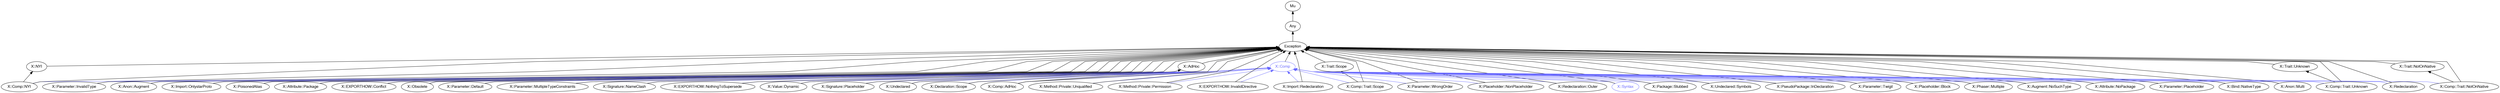 digraph "perl6-type-graph" {
    rankdir=BT;
    splines=polyline;
    overlap=false; 
    // Types
    "X::Comp" [color="#6666FF", fontcolor="#6666FF", href="/type/X::Comp", fontname="FreeSans"];
    "Mu" [color="#000000", fontcolor="#000000", href="/type/Mu", fontname="FreeSans"];
    "Any" [color="#000000", fontcolor="#000000", href="/type/Any", fontname="FreeSans"];
    "Exception" [color="#000000", fontcolor="#000000", href="/type/Exception", fontname="FreeSans"];
    "X::NYI" [color="#000000", fontcolor="#000000", href="/type/X::NYI", fontname="FreeSans"];
    "X::Comp::NYI" [color="#000000", fontcolor="#000000", href="/type/X::Comp::NYI", fontname="FreeSans"];
    "X::Parameter::InvalidType" [color="#000000", fontcolor="#000000", href="/type/X::Parameter::InvalidType", fontname="FreeSans"];
    "X::Anon::Augment" [color="#000000", fontcolor="#000000", href="/type/X::Anon::Augment", fontname="FreeSans"];
    "X::Import::OnlystarProto" [color="#000000", fontcolor="#000000", href="/type/X::Import::OnlystarProto", fontname="FreeSans"];
    "X::PoisonedAlias" [color="#000000", fontcolor="#000000", href="/type/X::PoisonedAlias", fontname="FreeSans"];
    "X::Attribute::Package" [color="#000000", fontcolor="#000000", href="/type/X::Attribute::Package", fontname="FreeSans"];
    "X::EXPORTHOW::Conflict" [color="#000000", fontcolor="#000000", href="/type/X::EXPORTHOW::Conflict", fontname="FreeSans"];
    "X::Obsolete" [color="#000000", fontcolor="#000000", href="/type/X::Obsolete", fontname="FreeSans"];
    "X::Parameter::Default" [color="#000000", fontcolor="#000000", href="/type/X::Parameter::Default", fontname="FreeSans"];
    "X::Parameter::MultipleTypeConstraints" [color="#000000", fontcolor="#000000", href="/type/X::Parameter::MultipleTypeConstraints", fontname="FreeSans"];
    "X::Signature::NameClash" [color="#000000", fontcolor="#000000", href="/type/X::Signature::NameClash", fontname="FreeSans"];
    "X::EXPORTHOW::NothingToSupersede" [color="#000000", fontcolor="#000000", href="/type/X::EXPORTHOW::NothingToSupersede", fontname="FreeSans"];
    "X::Value::Dynamic" [color="#000000", fontcolor="#000000", href="/type/X::Value::Dynamic", fontname="FreeSans"];
    "X::Signature::Placeholder" [color="#000000", fontcolor="#000000", href="/type/X::Signature::Placeholder", fontname="FreeSans"];
    "X::Undeclared" [color="#000000", fontcolor="#000000", href="/type/X::Undeclared", fontname="FreeSans"];
    "X::Declaration::Scope" [color="#000000", fontcolor="#000000", href="/type/X::Declaration::Scope", fontname="FreeSans"];
    "X::AdHoc" [color="#000000", fontcolor="#000000", href="/type/X::AdHoc", fontname="FreeSans"];
    "X::Comp::AdHoc" [color="#000000", fontcolor="#000000", href="/type/X::Comp::AdHoc", fontname="FreeSans"];
    "X::Method::Private::Unqualified" [color="#000000", fontcolor="#000000", href="/type/X::Method::Private::Unqualified", fontname="FreeSans"];
    "X::Method::Private::Permission" [color="#000000", fontcolor="#000000", href="/type/X::Method::Private::Permission", fontname="FreeSans"];
    "X::EXPORTHOW::InvalidDirective" [color="#000000", fontcolor="#000000", href="/type/X::EXPORTHOW::InvalidDirective", fontname="FreeSans"];
    "X::Import::Redeclaration" [color="#000000", fontcolor="#000000", href="/type/X::Import::Redeclaration", fontname="FreeSans"];
    "X::Trait::Scope" [color="#000000", fontcolor="#000000", href="/type/X::Trait::Scope", fontname="FreeSans"];
    "X::Comp::Trait::Scope" [color="#000000", fontcolor="#000000", href="/type/X::Comp::Trait::Scope", fontname="FreeSans"];
    "X::Parameter::WrongOrder" [color="#000000", fontcolor="#000000", href="/type/X::Parameter::WrongOrder", fontname="FreeSans"];
    "X::Placeholder::NonPlaceholder" [color="#000000", fontcolor="#000000", href="/type/X::Placeholder::NonPlaceholder", fontname="FreeSans"];
    "X::Redeclaration::Outer" [color="#000000", fontcolor="#000000", href="/type/X::Redeclaration::Outer", fontname="FreeSans"];
    "X::Syntax" [color="#6666FF", fontcolor="#6666FF", href="/type/X::Syntax", fontname="FreeSans"];
    "X::Package::Stubbed" [color="#000000", fontcolor="#000000", href="/type/X::Package::Stubbed", fontname="FreeSans"];
    "X::Undeclared::Symbols" [color="#000000", fontcolor="#000000", href="/type/X::Undeclared::Symbols", fontname="FreeSans"];
    "X::PseudoPackage::InDeclaration" [color="#000000", fontcolor="#000000", href="/type/X::PseudoPackage::InDeclaration", fontname="FreeSans"];
    "X::Parameter::Twigil" [color="#000000", fontcolor="#000000", href="/type/X::Parameter::Twigil", fontname="FreeSans"];
    "X::Placeholder::Block" [color="#000000", fontcolor="#000000", href="/type/X::Placeholder::Block", fontname="FreeSans"];
    "X::Phaser::Multiple" [color="#000000", fontcolor="#000000", href="/type/X::Phaser::Multiple", fontname="FreeSans"];
    "X::Augment::NoSuchType" [color="#000000", fontcolor="#000000", href="/type/X::Augment::NoSuchType", fontname="FreeSans"];
    "X::Attribute::NoPackage" [color="#000000", fontcolor="#000000", href="/type/X::Attribute::NoPackage", fontname="FreeSans"];
    "X::Trait::Unknown" [color="#000000", fontcolor="#000000", href="/type/X::Trait::Unknown", fontname="FreeSans"];
    "X::Comp::Trait::Unknown" [color="#000000", fontcolor="#000000", href="/type/X::Comp::Trait::Unknown", fontname="FreeSans"];
    "X::Parameter::Placeholder" [color="#000000", fontcolor="#000000", href="/type/X::Parameter::Placeholder", fontname="FreeSans"];
    "X::Bind::NativeType" [color="#000000", fontcolor="#000000", href="/type/X::Bind::NativeType", fontname="FreeSans"];
    "X::Anon::Multi" [color="#000000", fontcolor="#000000", href="/type/X::Anon::Multi", fontname="FreeSans"];
    "X::Redeclaration" [color="#000000", fontcolor="#000000", href="/type/X::Redeclaration", fontname="FreeSans"];
    "X::Trait::NotOnNative" [color="#000000", fontcolor="#000000", href="/type/X::Trait::NotOnNative", fontname="FreeSans"];
    "X::Comp::Trait::NotOnNative" [color="#000000", fontcolor="#000000", href="/type/X::Comp::Trait::NotOnNative", fontname="FreeSans"];

    // Superclasses
    "X::Comp" -> "Exception" [color="#000000"];
    "Any" -> "Mu" [color="#000000"];
    "Exception" -> "Any" [color="#000000"];
    "X::NYI" -> "Exception" [color="#000000"];
    "X::Comp::NYI" -> "X::NYI" [color="#000000"];
    "X::Comp::NYI" -> "Exception" [color="#000000"];
    "X::Parameter::InvalidType" -> "Exception" [color="#000000"];
    "X::Anon::Augment" -> "Exception" [color="#000000"];
    "X::Import::OnlystarProto" -> "Exception" [color="#000000"];
    "X::PoisonedAlias" -> "Exception" [color="#000000"];
    "X::Attribute::Package" -> "Exception" [color="#000000"];
    "X::EXPORTHOW::Conflict" -> "Exception" [color="#000000"];
    "X::Obsolete" -> "Exception" [color="#000000"];
    "X::Parameter::Default" -> "Exception" [color="#000000"];
    "X::Parameter::MultipleTypeConstraints" -> "Exception" [color="#000000"];
    "X::Signature::NameClash" -> "Exception" [color="#000000"];
    "X::EXPORTHOW::NothingToSupersede" -> "Exception" [color="#000000"];
    "X::Value::Dynamic" -> "Exception" [color="#000000"];
    "X::Signature::Placeholder" -> "Exception" [color="#000000"];
    "X::Undeclared" -> "Exception" [color="#000000"];
    "X::Declaration::Scope" -> "Exception" [color="#000000"];
    "X::AdHoc" -> "Exception" [color="#000000"];
    "X::Comp::AdHoc" -> "X::AdHoc" [color="#000000"];
    "X::Comp::AdHoc" -> "Exception" [color="#000000"];
    "X::Method::Private::Unqualified" -> "Exception" [color="#000000"];
    "X::Method::Private::Permission" -> "Exception" [color="#000000"];
    "X::EXPORTHOW::InvalidDirective" -> "Exception" [color="#000000"];
    "X::Import::Redeclaration" -> "Exception" [color="#000000"];
    "X::Trait::Scope" -> "Exception" [color="#000000"];
    "X::Comp::Trait::Scope" -> "X::Trait::Scope" [color="#000000"];
    "X::Comp::Trait::Scope" -> "Exception" [color="#000000"];
    "X::Parameter::WrongOrder" -> "Exception" [color="#000000"];
    "X::Placeholder::NonPlaceholder" -> "Exception" [color="#000000"];
    "X::Redeclaration::Outer" -> "Exception" [color="#000000"];
    "X::Syntax" -> "Exception" [color="#000000"];
    "X::Package::Stubbed" -> "Exception" [color="#000000"];
    "X::Undeclared::Symbols" -> "Exception" [color="#000000"];
    "X::PseudoPackage::InDeclaration" -> "Exception" [color="#000000"];
    "X::Parameter::Twigil" -> "Exception" [color="#000000"];
    "X::Placeholder::Block" -> "Exception" [color="#000000"];
    "X::Phaser::Multiple" -> "Exception" [color="#000000"];
    "X::Augment::NoSuchType" -> "Exception" [color="#000000"];
    "X::Attribute::NoPackage" -> "Exception" [color="#000000"];
    "X::Trait::Unknown" -> "Exception" [color="#000000"];
    "X::Comp::Trait::Unknown" -> "X::Trait::Unknown" [color="#000000"];
    "X::Comp::Trait::Unknown" -> "Exception" [color="#000000"];
    "X::Parameter::Placeholder" -> "Exception" [color="#000000"];
    "X::Bind::NativeType" -> "Exception" [color="#000000"];
    "X::Anon::Multi" -> "Exception" [color="#000000"];
    "X::Redeclaration" -> "Exception" [color="#000000"];
    "X::Trait::NotOnNative" -> "Exception" [color="#000000"];
    "X::Comp::Trait::NotOnNative" -> "X::Trait::NotOnNative" [color="#000000"];
    "X::Comp::Trait::NotOnNative" -> "Exception" [color="#000000"];

    // Roles
    "X::Comp::NYI" -> "X::Comp" [color="#6666FF"];
    "X::Parameter::InvalidType" -> "X::Comp" [color="#6666FF"];
    "X::Anon::Augment" -> "X::Comp" [color="#6666FF"];
    "X::Import::OnlystarProto" -> "X::Comp" [color="#6666FF"];
    "X::PoisonedAlias" -> "X::Comp" [color="#6666FF"];
    "X::Attribute::Package" -> "X::Comp" [color="#6666FF"];
    "X::EXPORTHOW::Conflict" -> "X::Comp" [color="#6666FF"];
    "X::Obsolete" -> "X::Comp" [color="#6666FF"];
    "X::Parameter::Default" -> "X::Comp" [color="#6666FF"];
    "X::Parameter::MultipleTypeConstraints" -> "X::Comp" [color="#6666FF"];
    "X::Signature::NameClash" -> "X::Comp" [color="#6666FF"];
    "X::EXPORTHOW::NothingToSupersede" -> "X::Comp" [color="#6666FF"];
    "X::Value::Dynamic" -> "X::Comp" [color="#6666FF"];
    "X::Signature::Placeholder" -> "X::Comp" [color="#6666FF"];
    "X::Undeclared" -> "X::Comp" [color="#6666FF"];
    "X::Declaration::Scope" -> "X::Comp" [color="#6666FF"];
    "X::Comp::AdHoc" -> "X::Comp" [color="#6666FF"];
    "X::Method::Private::Unqualified" -> "X::Comp" [color="#6666FF"];
    "X::Method::Private::Permission" -> "X::Comp" [color="#6666FF"];
    "X::EXPORTHOW::InvalidDirective" -> "X::Comp" [color="#6666FF"];
    "X::Import::Redeclaration" -> "X::Comp" [color="#6666FF"];
    "X::Comp::Trait::Scope" -> "X::Comp" [color="#6666FF"];
    "X::Parameter::WrongOrder" -> "X::Comp" [color="#6666FF"];
    "X::Placeholder::NonPlaceholder" -> "X::Comp" [color="#6666FF"];
    "X::Redeclaration::Outer" -> "X::Comp" [color="#6666FF"];
    "X::Syntax" -> "X::Comp" [color="#6666FF"];
    "X::Package::Stubbed" -> "X::Comp" [color="#6666FF"];
    "X::Undeclared::Symbols" -> "X::Comp" [color="#6666FF"];
    "X::PseudoPackage::InDeclaration" -> "X::Comp" [color="#6666FF"];
    "X::Parameter::Twigil" -> "X::Comp" [color="#6666FF"];
    "X::Placeholder::Block" -> "X::Comp" [color="#6666FF"];
    "X::Phaser::Multiple" -> "X::Comp" [color="#6666FF"];
    "X::Augment::NoSuchType" -> "X::Comp" [color="#6666FF"];
    "X::Attribute::NoPackage" -> "X::Comp" [color="#6666FF"];
    "X::Comp::Trait::Unknown" -> "X::Comp" [color="#6666FF"];
    "X::Parameter::Placeholder" -> "X::Comp" [color="#6666FF"];
    "X::Bind::NativeType" -> "X::Comp" [color="#6666FF"];
    "X::Anon::Multi" -> "X::Comp" [color="#6666FF"];
    "X::Redeclaration" -> "X::Comp" [color="#6666FF"];
    "X::Comp::Trait::NotOnNative" -> "X::Comp" [color="#6666FF"];
}
